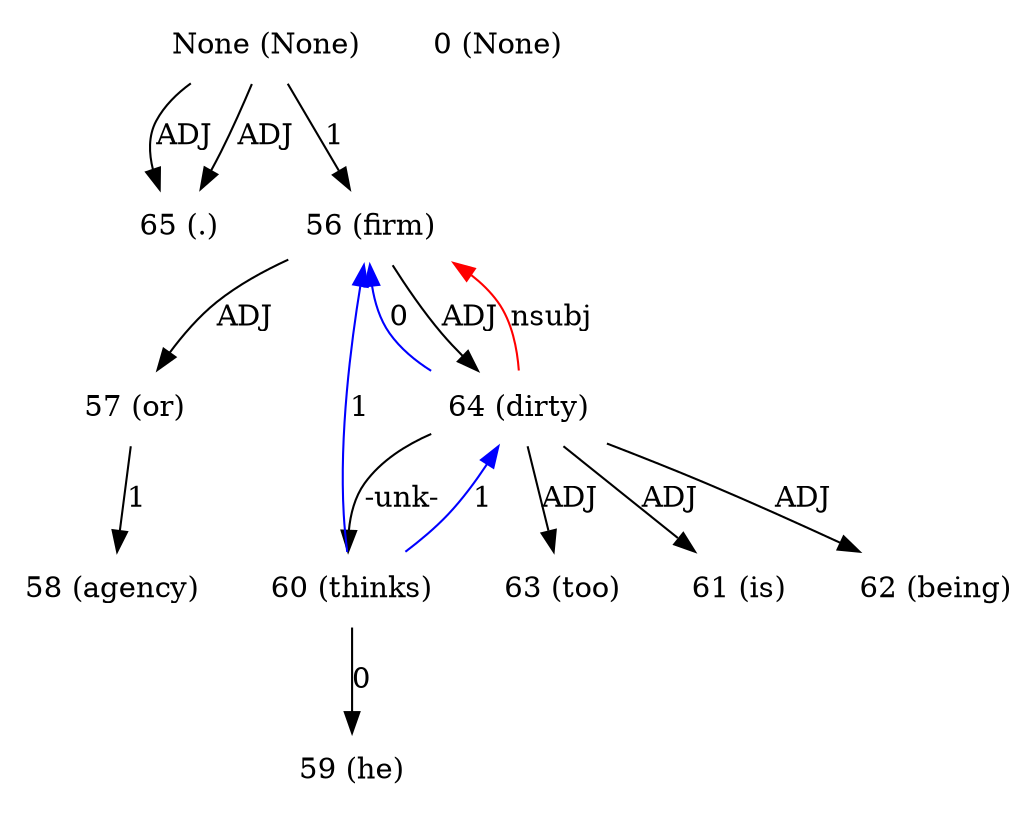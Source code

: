 digraph G{
edge [dir=forward]
node [shape=plaintext]

None [label="None (None)"]
None -> 65 [label="ADJ"]
None [label="None (None)"]
None -> 65 [label="ADJ"]
None [label="None (None)"]
None -> 56 [label="1"]
0 [label="0 (None)"]
56 [label="56 (firm)"]
56 -> 57 [label="ADJ"]
56 -> 64 [label="ADJ"]
64 -> 56 [label="nsubj", color="red"]
57 [label="57 (or)"]
57 -> 58 [label="1"]
58 [label="58 (agency)"]
59 [label="59 (he)"]
60 [label="60 (thinks)"]
60 -> 56 [label="1", color="blue"]
60 -> 64 [label="1", color="blue"]
60 -> 59 [label="0"]
61 [label="61 (is)"]
62 [label="62 (being)"]
63 [label="63 (too)"]
64 [label="64 (dirty)"]
64 -> 60 [label="-unk-"]
64 -> 61 [label="ADJ"]
64 -> 62 [label="ADJ"]
64 -> 63 [label="ADJ"]
64 -> 56 [label="0", color="blue"]
65 [label="65 (.)"]
}
